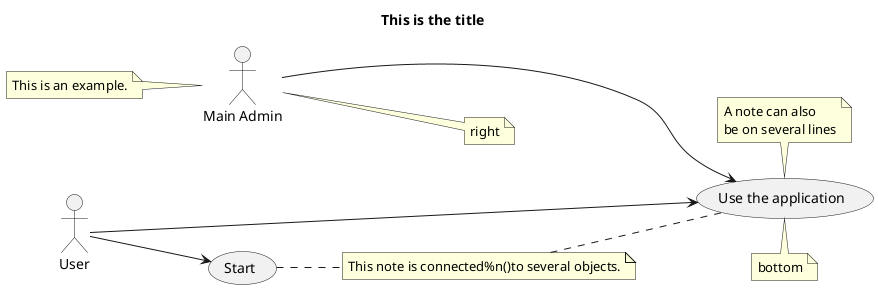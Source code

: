 {
  "sha1": "lexx7fjx5145p1awmiawpsh5ku5y3ha",
  "insertion": {
    "when": "2024-06-03T18:59:34.037Z",
    "user": "plantuml@gmail.com"
  }
}
@startuml
Title This is the title

left to right direction
:Main Admin: as Admin
(Use the application) as (Use)

User --> (Start)
User --> (Use)

Admin ---> (Use)

note left of Admin : This is an example.
note right of Admin : right

note top of (Use)
  A note can also
  be on several lines
end note

note bottom of (Use) : bottom

note "This note is connected%n()to several objects." as N2
(Start) .. N2
N2 .. (Use)
@enduml
